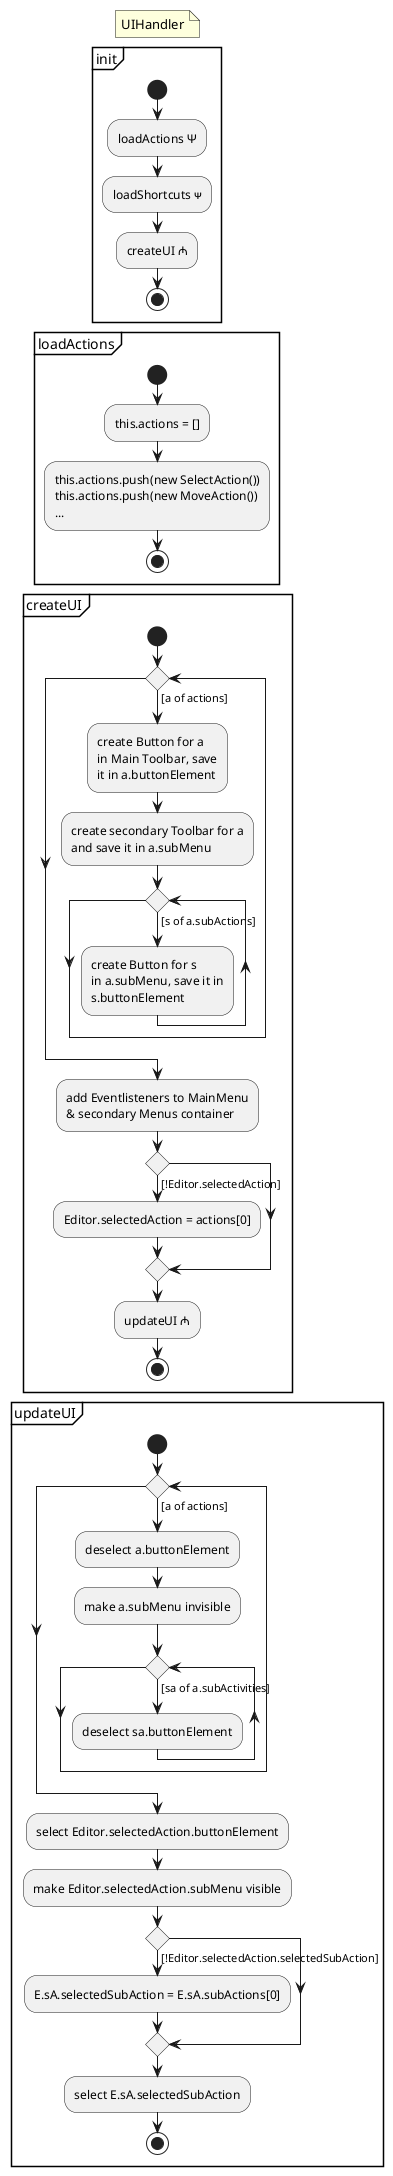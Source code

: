 @startuml UIHandler
floating note: UIHandler
break
partition init {
start
	:loadActions Ѱ;
	:loadShortcuts ᴪ;
	:createUI ₼;
stop 
}
break

partition loadActions{
start
	:this.actions = [];
	:this.actions.push(new SelectAction())
	this.actions.push(new MoveAction())
	...;
stop
}

break

partition createUI {

start
	while () is ([a of actions])
		:create Button for a
		in Main Toolbar, save
		it in a.buttonElement;
		:create secondary Toolbar for a
		and save it in a.subMenu;
		while () is ([s of a.subActions])
			:create Button for s
			in a.subMenu, save it in
			s.buttonElement;
		endwhile
	endwhile
	:add Eventlisteners to MainMenu 
	& secondary Menus container;
	if () then([!Editor.selectedAction])
		:Editor.selectedAction = actions[0];
	endif
	:updateUI ₼;
stop
}

break

partition updateUI {

start
	while () is ([a of actions])
		:deselect a.buttonElement;
		:make a.subMenu invisible;
		while () is ([sa of a.subActivities])
			:deselect sa.buttonElement;
		endwhile
	endwhile
	:select Editor.selectedAction.buttonElement;
	:make Editor.selectedAction.subMenu visible;
	if() then ([!Editor.selectedAction.selectedSubAction])
	:E.sA.selectedSubAction = E.sA.subActions[0];
	endif
	:select E.sA.selectedSubAction;
stop
}

@enduml